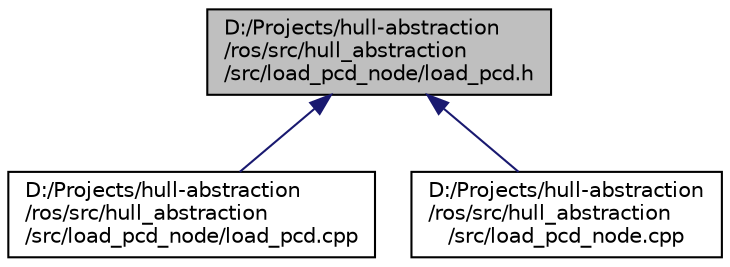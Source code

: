 digraph "D:/Projects/hull-abstraction/ros/src/hull_abstraction/src/load_pcd_node/load_pcd.h"
{
 // INTERACTIVE_SVG=YES
 // LATEX_PDF_SIZE
  edge [fontname="Helvetica",fontsize="10",labelfontname="Helvetica",labelfontsize="10"];
  node [fontname="Helvetica",fontsize="10",shape=record];
  Node1 [label="D:/Projects/hull-abstraction\l/ros/src/hull_abstraction\l/src/load_pcd_node/load_pcd.h",height=0.2,width=0.4,color="black", fillcolor="grey75", style="filled", fontcolor="black",tooltip="Framework of node for loading pcd files."];
  Node1 -> Node2 [dir="back",color="midnightblue",fontsize="10",style="solid",fontname="Helvetica"];
  Node2 [label="D:/Projects/hull-abstraction\l/ros/src/hull_abstraction\l/src/load_pcd_node/load_pcd.cpp",height=0.2,width=0.4,color="black", fillcolor="white", style="filled",URL="$load__pcd_8cpp.html",tooltip=" "];
  Node1 -> Node3 [dir="back",color="midnightblue",fontsize="10",style="solid",fontname="Helvetica"];
  Node3 [label="D:/Projects/hull-abstraction\l/ros/src/hull_abstraction\l/src/load_pcd_node.cpp",height=0.2,width=0.4,color="black", fillcolor="white", style="filled",URL="$load__pcd__node_8cpp.html",tooltip=" "];
}
